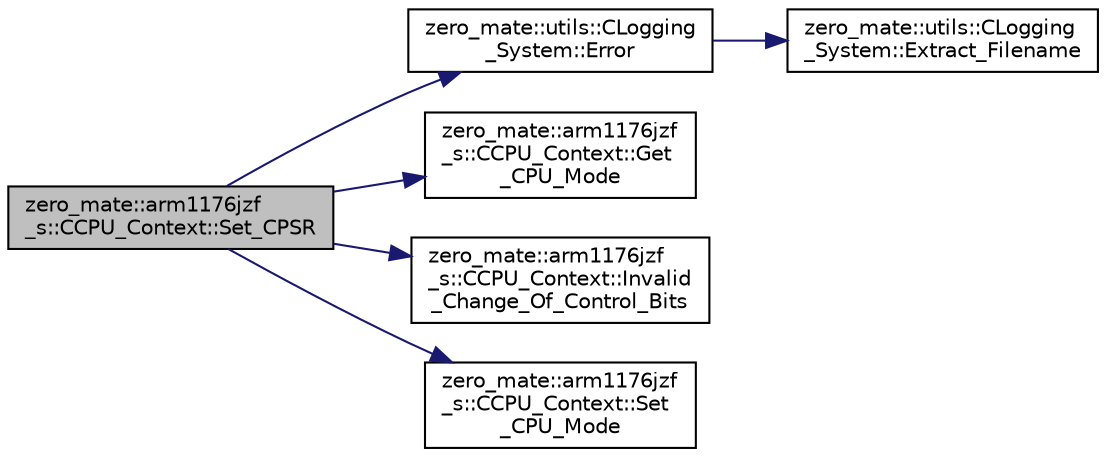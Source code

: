 digraph "zero_mate::arm1176jzf_s::CCPU_Context::Set_CPSR"
{
 // LATEX_PDF_SIZE
  bgcolor="transparent";
  edge [fontname="Helvetica",fontsize="10",labelfontname="Helvetica",labelfontsize="10"];
  node [fontname="Helvetica",fontsize="10",shape=record];
  rankdir="LR";
  Node1 [label="zero_mate::arm1176jzf\l_s::CCPU_Context::Set_CPSR",height=0.2,width=0.4,color="black", fillcolor="grey75", style="filled", fontcolor="black",tooltip=" "];
  Node1 -> Node2 [color="midnightblue",fontsize="10",style="solid",fontname="Helvetica"];
  Node2 [label="zero_mate::utils::CLogging\l_System::Error",height=0.2,width=0.4,color="black",URL="$classzero__mate_1_1utils_1_1CLogging__System.html#aba3c5c64cd12e058e6a288db2cd89a15",tooltip=" "];
  Node2 -> Node3 [color="midnightblue",fontsize="10",style="solid",fontname="Helvetica"];
  Node3 [label="zero_mate::utils::CLogging\l_System::Extract_Filename",height=0.2,width=0.4,color="black",URL="$classzero__mate_1_1utils_1_1CLogging__System.html#af3fd8f336b5853e954283d93f2c32edd",tooltip=" "];
  Node1 -> Node4 [color="midnightblue",fontsize="10",style="solid",fontname="Helvetica"];
  Node4 [label="zero_mate::arm1176jzf\l_s::CCPU_Context::Get\l_CPU_Mode",height=0.2,width=0.4,color="black",URL="$classzero__mate_1_1arm1176jzf__s_1_1CCPU__Context.html#aa740f9219bb413d707ac72f373e60d3a",tooltip=" "];
  Node1 -> Node5 [color="midnightblue",fontsize="10",style="solid",fontname="Helvetica"];
  Node5 [label="zero_mate::arm1176jzf\l_s::CCPU_Context::Invalid\l_Change_Of_Control_Bits",height=0.2,width=0.4,color="black",URL="$classzero__mate_1_1arm1176jzf__s_1_1CCPU__Context.html#aa53dae8f0dd16d916a852e572dfa95ba",tooltip=" "];
  Node1 -> Node6 [color="midnightblue",fontsize="10",style="solid",fontname="Helvetica"];
  Node6 [label="zero_mate::arm1176jzf\l_s::CCPU_Context::Set\l_CPU_Mode",height=0.2,width=0.4,color="black",URL="$classzero__mate_1_1arm1176jzf__s_1_1CCPU__Context.html#a7efff674f8141eab73cb69099220f0d5",tooltip=" "];
}
